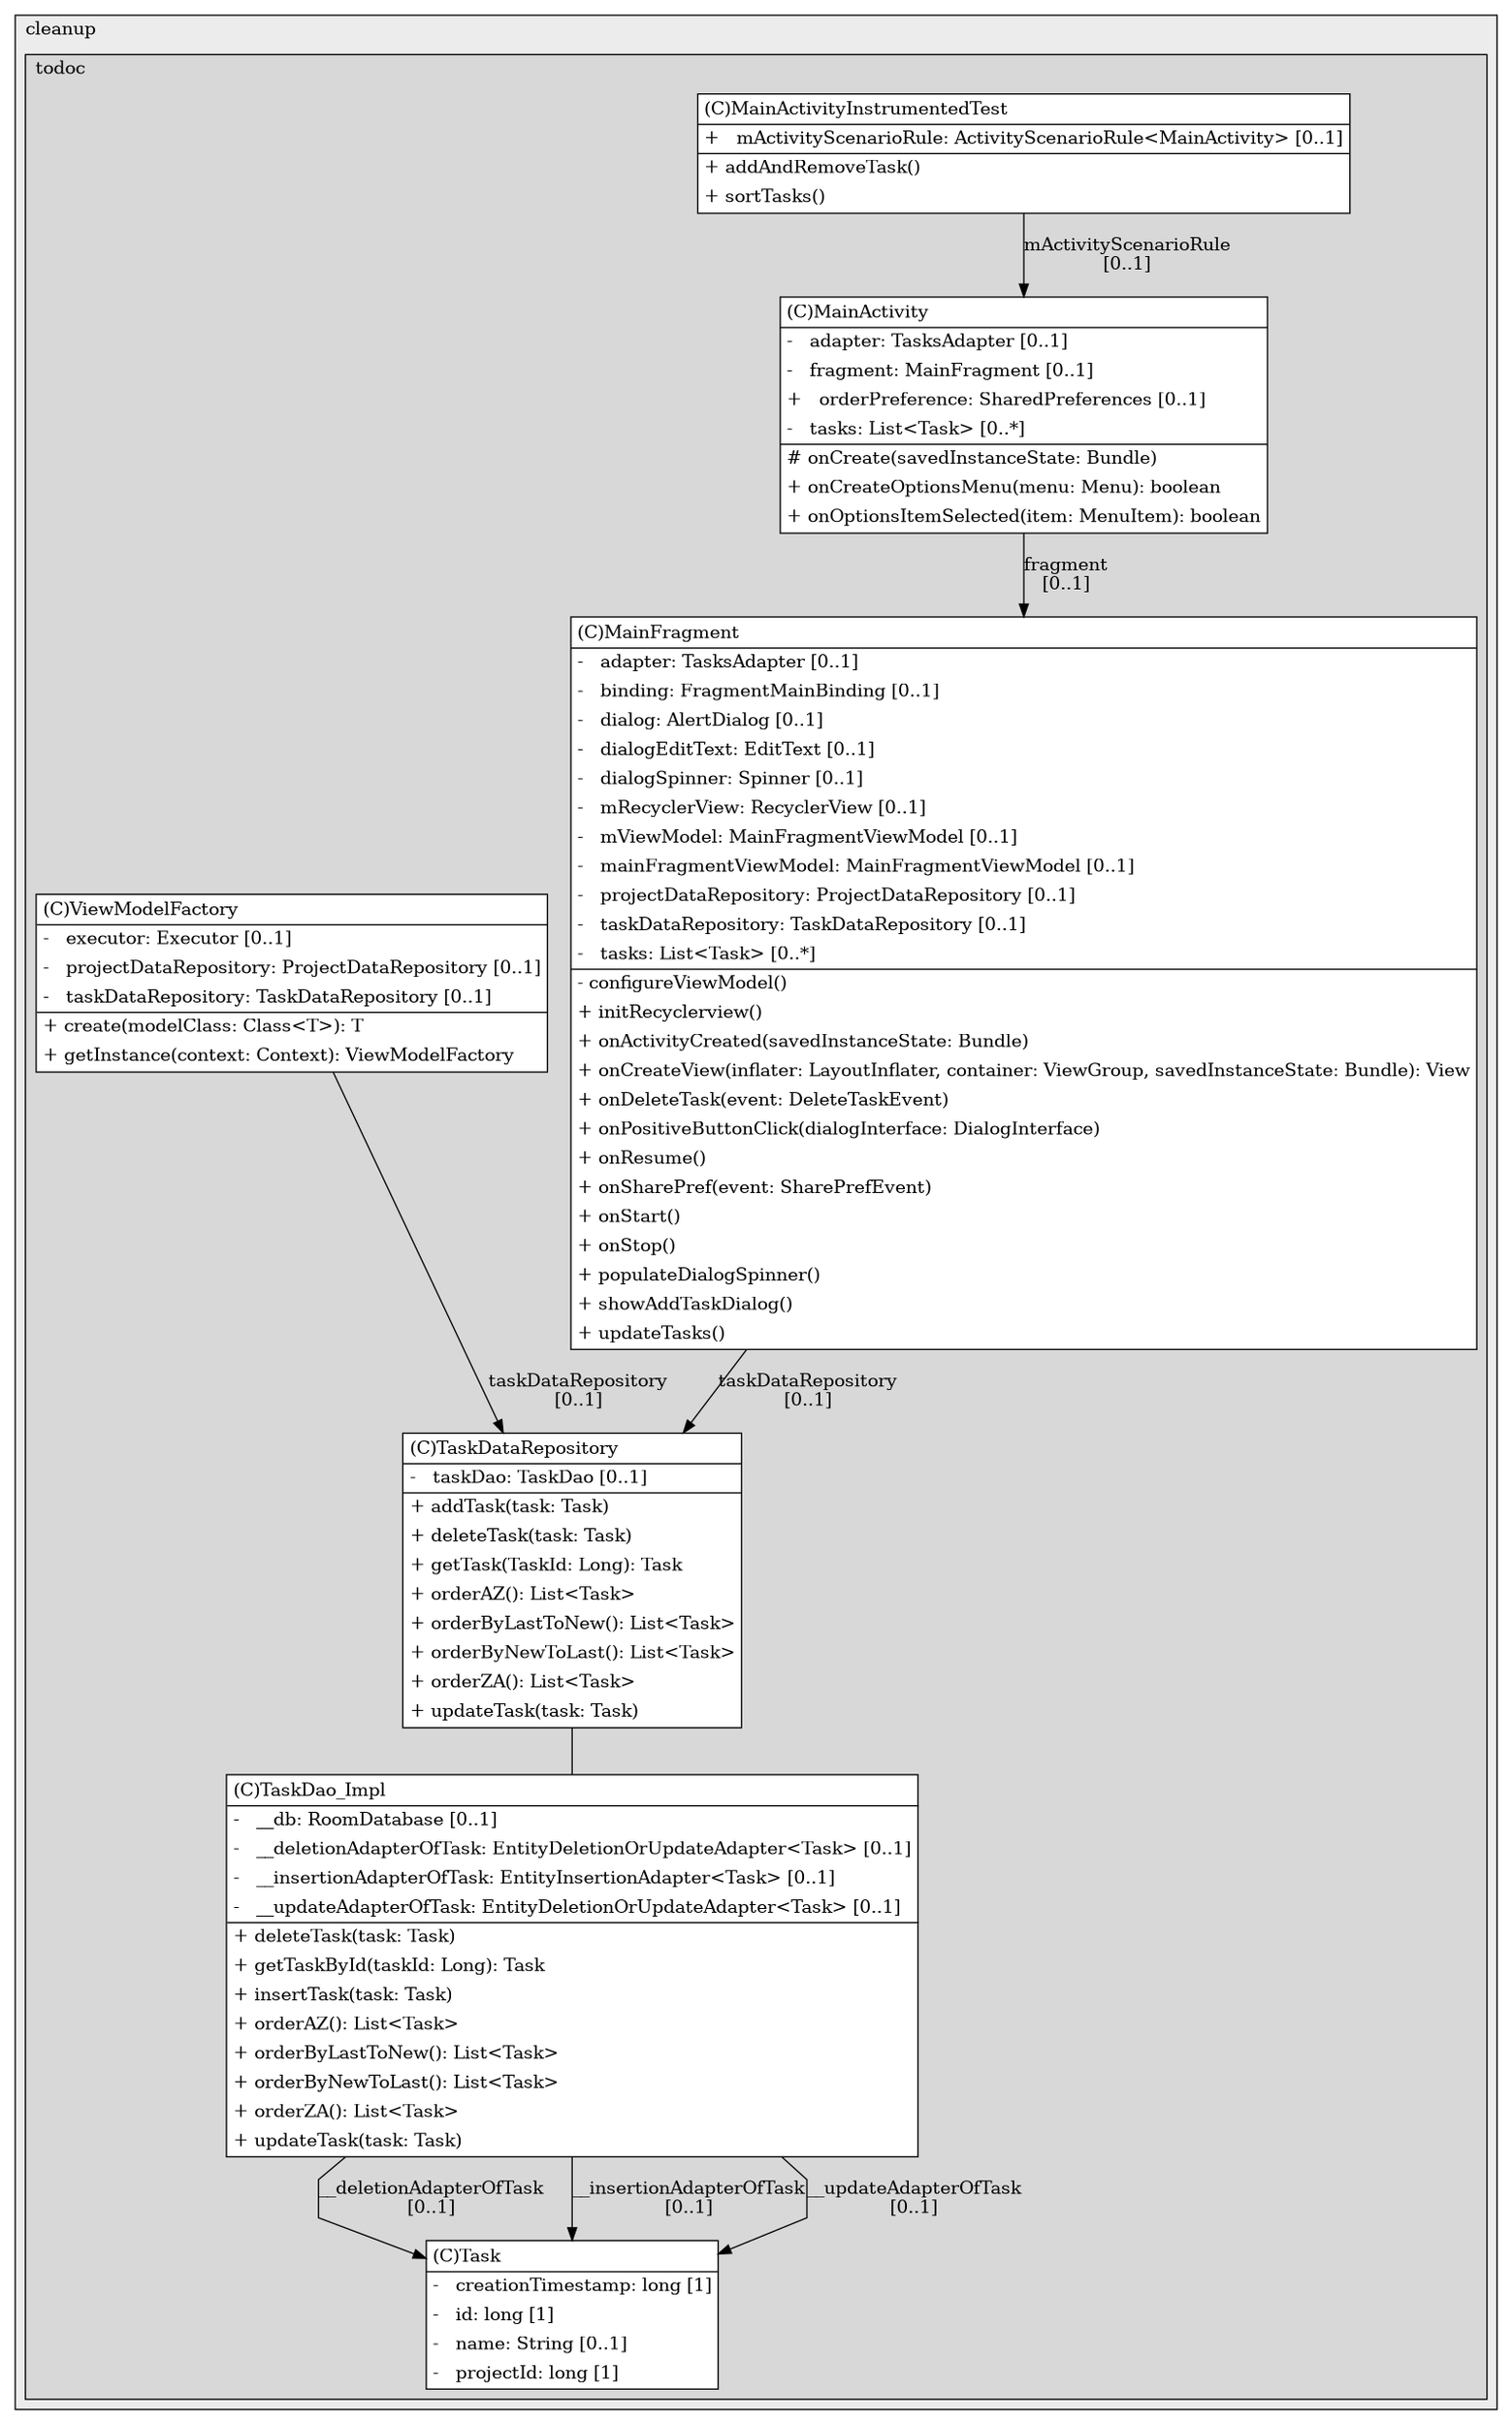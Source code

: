 @startuml

/' diagram meta data start
config=StructureConfiguration;
{
  "projectClassification": {
    "searchMode": "OpenProject", // OpenProject, AllProjects
    "includedProjects": "",
    "pathEndKeywords": "*.impl",
    "isClientPath": "",
    "isClientName": "",
    "isTestPath": "",
    "isTestName": "",
    "isMappingPath": "",
    "isMappingName": "",
    "isDataAccessPath": "",
    "isDataAccessName": "",
    "isDataStructurePath": "",
    "isDataStructureName": "",
    "isInterfaceStructuresPath": "",
    "isInterfaceStructuresName": "",
    "isEntryPointPath": "",
    "isEntryPointName": "",
    "treatFinalFieldsAsMandatory": false
  },
  "graphRestriction": {
    "classPackageExcludeFilter": "",
    "classPackageIncludeFilter": "",
    "classNameExcludeFilter": "",
    "classNameIncludeFilter": "",
    "methodNameExcludeFilter": "",
    "methodNameIncludeFilter": "",
    "removeByInheritance": "", // inheritance/annotation based filtering is done in a second step
    "removeByAnnotation": "",
    "removeByClassPackage": "", // cleanup the graph after inheritance/annotation based filtering is done
    "removeByClassName": "",
    "cutMappings": false,
    "cutEnum": true,
    "cutTests": true,
    "cutClient": true,
    "cutDataAccess": false,
    "cutInterfaceStructures": false,
    "cutDataStructures": false,
    "cutGetterAndSetter": true,
    "cutConstructors": true
  },
  "graphTraversal": {
    "forwardDepth": 6,
    "backwardDepth": 6,
    "classPackageExcludeFilter": "",
    "classPackageIncludeFilter": "",
    "classNameExcludeFilter": "",
    "classNameIncludeFilter": "",
    "methodNameExcludeFilter": "",
    "methodNameIncludeFilter": "",
    "hideMappings": false,
    "hideDataStructures": false,
    "hidePrivateMethods": true,
    "hideInterfaceCalls": true, // indirection: implementation -> interface (is hidden) -> implementation
    "onlyShowApplicationEntryPoints": false, // root node is included
    "useMethodCallsForStructureDiagram": "ForwardOnly" // ForwardOnly, BothDirections, No
  },
  "details": {
    "aggregation": "GroupByClass", // ByClass, GroupByClass, None
    "showClassGenericTypes": true,
    "showMethods": true,
    "showMethodParameterNames": true,
    "showMethodParameterTypes": true,
    "showMethodReturnType": true,
    "showPackageLevels": 2,
    "showDetailedClassStructure": true
  },
  "rootClass": "com.cleanup.todoc.repositories.TaskDataRepository",
  "extensionCallbackMethod": "" // qualified.class.name#methodName - signature: public static String method(String)
}
diagram meta data end '/



digraph g {
    rankdir="TB"
    splines=polyline
    

'nodes 
subgraph cluster_856774308 { 
   	label=cleanup
	labeljust=l
	fillcolor="#ececec"
	style=filled
   
   subgraph cluster_1925994771 { 
   	label=todoc
	labeljust=l
	fillcolor="#d8d8d8"
	style=filled
   
   MainActivity592173596[
	label=<<TABLE BORDER="1" CELLBORDER="0" CELLPADDING="4" CELLSPACING="0">
<TR><TD ALIGN="LEFT" >(C)MainActivity</TD></TR>
<HR/>
<TR><TD ALIGN="LEFT" >-   adapter: TasksAdapter [0..1]</TD></TR>
<TR><TD ALIGN="LEFT" >-   fragment: MainFragment [0..1]</TD></TR>
<TR><TD ALIGN="LEFT" >+   orderPreference: SharedPreferences [0..1]</TD></TR>
<TR><TD ALIGN="LEFT" >-   tasks: List&lt;Task&gt; [0..*]</TD></TR>
<HR/>
<TR><TD ALIGN="LEFT" ># onCreate(savedInstanceState: Bundle)</TD></TR>
<TR><TD ALIGN="LEFT" >+ onCreateOptionsMenu(menu: Menu): boolean</TD></TR>
<TR><TD ALIGN="LEFT" >+ onOptionsItemSelected(item: MenuItem): boolean</TD></TR>
</TABLE>>
	style=filled
	margin=0
	shape=plaintext
	fillcolor="#FFFFFF"
];

MainActivityInstrumentedTest1258479462[
	label=<<TABLE BORDER="1" CELLBORDER="0" CELLPADDING="4" CELLSPACING="0">
<TR><TD ALIGN="LEFT" >(C)MainActivityInstrumentedTest</TD></TR>
<HR/>
<TR><TD ALIGN="LEFT" >+   mActivityScenarioRule: ActivityScenarioRule&lt;MainActivity&gt; [0..1]</TD></TR>
<HR/>
<TR><TD ALIGN="LEFT" >+ addAndRemoveTask()</TD></TR>
<TR><TD ALIGN="LEFT" >+ sortTasks()</TD></TR>
</TABLE>>
	style=filled
	margin=0
	shape=plaintext
	fillcolor="#FFFFFF"
];

MainFragment592173596[
	label=<<TABLE BORDER="1" CELLBORDER="0" CELLPADDING="4" CELLSPACING="0">
<TR><TD ALIGN="LEFT" >(C)MainFragment</TD></TR>
<HR/>
<TR><TD ALIGN="LEFT" >-   adapter: TasksAdapter [0..1]</TD></TR>
<TR><TD ALIGN="LEFT" >-   binding: FragmentMainBinding [0..1]</TD></TR>
<TR><TD ALIGN="LEFT" >-   dialog: AlertDialog [0..1]</TD></TR>
<TR><TD ALIGN="LEFT" >-   dialogEditText: EditText [0..1]</TD></TR>
<TR><TD ALIGN="LEFT" >-   dialogSpinner: Spinner [0..1]</TD></TR>
<TR><TD ALIGN="LEFT" >-   mRecyclerView: RecyclerView [0..1]</TD></TR>
<TR><TD ALIGN="LEFT" >-   mViewModel: MainFragmentViewModel [0..1]</TD></TR>
<TR><TD ALIGN="LEFT" >-   mainFragmentViewModel: MainFragmentViewModel [0..1]</TD></TR>
<TR><TD ALIGN="LEFT" >-   projectDataRepository: ProjectDataRepository [0..1]</TD></TR>
<TR><TD ALIGN="LEFT" >-   taskDataRepository: TaskDataRepository [0..1]</TD></TR>
<TR><TD ALIGN="LEFT" >-   tasks: List&lt;Task&gt; [0..*]</TD></TR>
<HR/>
<TR><TD ALIGN="LEFT" >- configureViewModel()</TD></TR>
<TR><TD ALIGN="LEFT" >+ initRecyclerview()</TD></TR>
<TR><TD ALIGN="LEFT" >+ onActivityCreated(savedInstanceState: Bundle)</TD></TR>
<TR><TD ALIGN="LEFT" >+ onCreateView(inflater: LayoutInflater, container: ViewGroup, savedInstanceState: Bundle): View</TD></TR>
<TR><TD ALIGN="LEFT" >+ onDeleteTask(event: DeleteTaskEvent)</TD></TR>
<TR><TD ALIGN="LEFT" >+ onPositiveButtonClick(dialogInterface: DialogInterface)</TD></TR>
<TR><TD ALIGN="LEFT" >+ onResume()</TD></TR>
<TR><TD ALIGN="LEFT" >+ onSharePref(event: SharePrefEvent)</TD></TR>
<TR><TD ALIGN="LEFT" >+ onStart()</TD></TR>
<TR><TD ALIGN="LEFT" >+ onStop()</TD></TR>
<TR><TD ALIGN="LEFT" >+ populateDialogSpinner()</TD></TR>
<TR><TD ALIGN="LEFT" >+ showAddTaskDialog()</TD></TR>
<TR><TD ALIGN="LEFT" >+ updateTasks()</TD></TR>
</TABLE>>
	style=filled
	margin=0
	shape=plaintext
	fillcolor="#FFFFFF"
];

Task2050372082[
	label=<<TABLE BORDER="1" CELLBORDER="0" CELLPADDING="4" CELLSPACING="0">
<TR><TD ALIGN="LEFT" >(C)Task</TD></TR>
<HR/>
<TR><TD ALIGN="LEFT" >-   creationTimestamp: long [1]</TD></TR>
<TR><TD ALIGN="LEFT" >-   id: long [1]</TD></TR>
<TR><TD ALIGN="LEFT" >-   name: String [0..1]</TD></TR>
<TR><TD ALIGN="LEFT" >-   projectId: long [1]</TD></TR>
</TABLE>>
	style=filled
	margin=0
	shape=plaintext
	fillcolor="#FFFFFF"
];

TaskDao_Impl1426069251[
	label=<<TABLE BORDER="1" CELLBORDER="0" CELLPADDING="4" CELLSPACING="0">
<TR><TD ALIGN="LEFT" >(C)TaskDao_Impl</TD></TR>
<HR/>
<TR><TD ALIGN="LEFT" >-   __db: RoomDatabase [0..1]</TD></TR>
<TR><TD ALIGN="LEFT" >-   __deletionAdapterOfTask: EntityDeletionOrUpdateAdapter&lt;Task&gt; [0..1]</TD></TR>
<TR><TD ALIGN="LEFT" >-   __insertionAdapterOfTask: EntityInsertionAdapter&lt;Task&gt; [0..1]</TD></TR>
<TR><TD ALIGN="LEFT" >-   __updateAdapterOfTask: EntityDeletionOrUpdateAdapter&lt;Task&gt; [0..1]</TD></TR>
<HR/>
<TR><TD ALIGN="LEFT" >+ deleteTask(task: Task)</TD></TR>
<TR><TD ALIGN="LEFT" >+ getTaskById(taskId: Long): Task</TD></TR>
<TR><TD ALIGN="LEFT" >+ insertTask(task: Task)</TD></TR>
<TR><TD ALIGN="LEFT" >+ orderAZ(): List&lt;Task&gt;</TD></TR>
<TR><TD ALIGN="LEFT" >+ orderByLastToNew(): List&lt;Task&gt;</TD></TR>
<TR><TD ALIGN="LEFT" >+ orderByNewToLast(): List&lt;Task&gt;</TD></TR>
<TR><TD ALIGN="LEFT" >+ orderZA(): List&lt;Task&gt;</TD></TR>
<TR><TD ALIGN="LEFT" >+ updateTask(task: Task)</TD></TR>
</TABLE>>
	style=filled
	margin=0
	shape=plaintext
	fillcolor="#FFFFFF"
];

TaskDataRepository1295645968[
	label=<<TABLE BORDER="1" CELLBORDER="0" CELLPADDING="4" CELLSPACING="0">
<TR><TD ALIGN="LEFT" >(C)TaskDataRepository</TD></TR>
<HR/>
<TR><TD ALIGN="LEFT" >-   taskDao: TaskDao [0..1]</TD></TR>
<HR/>
<TR><TD ALIGN="LEFT" >+ addTask(task: Task)</TD></TR>
<TR><TD ALIGN="LEFT" >+ deleteTask(task: Task)</TD></TR>
<TR><TD ALIGN="LEFT" >+ getTask(TaskId: Long): Task</TD></TR>
<TR><TD ALIGN="LEFT" >+ orderAZ(): List&lt;Task&gt;</TD></TR>
<TR><TD ALIGN="LEFT" >+ orderByLastToNew(): List&lt;Task&gt;</TD></TR>
<TR><TD ALIGN="LEFT" >+ orderByNewToLast(): List&lt;Task&gt;</TD></TR>
<TR><TD ALIGN="LEFT" >+ orderZA(): List&lt;Task&gt;</TD></TR>
<TR><TD ALIGN="LEFT" >+ updateTask(task: Task)</TD></TR>
</TABLE>>
	style=filled
	margin=0
	shape=plaintext
	fillcolor="#FFFFFF"
];

ViewModelFactory592173596[
	label=<<TABLE BORDER="1" CELLBORDER="0" CELLPADDING="4" CELLSPACING="0">
<TR><TD ALIGN="LEFT" >(C)ViewModelFactory</TD></TR>
<HR/>
<TR><TD ALIGN="LEFT" >-   executor: Executor [0..1]</TD></TR>
<TR><TD ALIGN="LEFT" >-   projectDataRepository: ProjectDataRepository [0..1]</TD></TR>
<TR><TD ALIGN="LEFT" >-   taskDataRepository: TaskDataRepository [0..1]</TD></TR>
<HR/>
<TR><TD ALIGN="LEFT" >+ create(modelClass: Class&lt;T&gt;): T</TD></TR>
<TR><TD ALIGN="LEFT" >+ getInstance(context: Context): ViewModelFactory</TD></TR>
</TABLE>>
	style=filled
	margin=0
	shape=plaintext
	fillcolor="#FFFFFF"
];
} 
} 

'edges    
MainActivity592173596 -> MainFragment592173596[label="fragment
[0..1]"];
MainActivityInstrumentedTest1258479462 -> MainActivity592173596[label="mActivityScenarioRule
[0..1]"];
MainFragment592173596 -> TaskDataRepository1295645968[label="taskDataRepository
[0..1]"];
TaskDao_Impl1426069251 -> Task2050372082[label="__deletionAdapterOfTask
[0..1]"];
TaskDao_Impl1426069251 -> Task2050372082[label="__insertionAdapterOfTask
[0..1]"];
TaskDao_Impl1426069251 -> Task2050372082[label="__updateAdapterOfTask
[0..1]"];
TaskDataRepository1295645968 -> TaskDao_Impl1426069251[arrowhead=none];
ViewModelFactory592173596 -> TaskDataRepository1295645968[label="taskDataRepository
[0..1]"];
    
}
@enduml